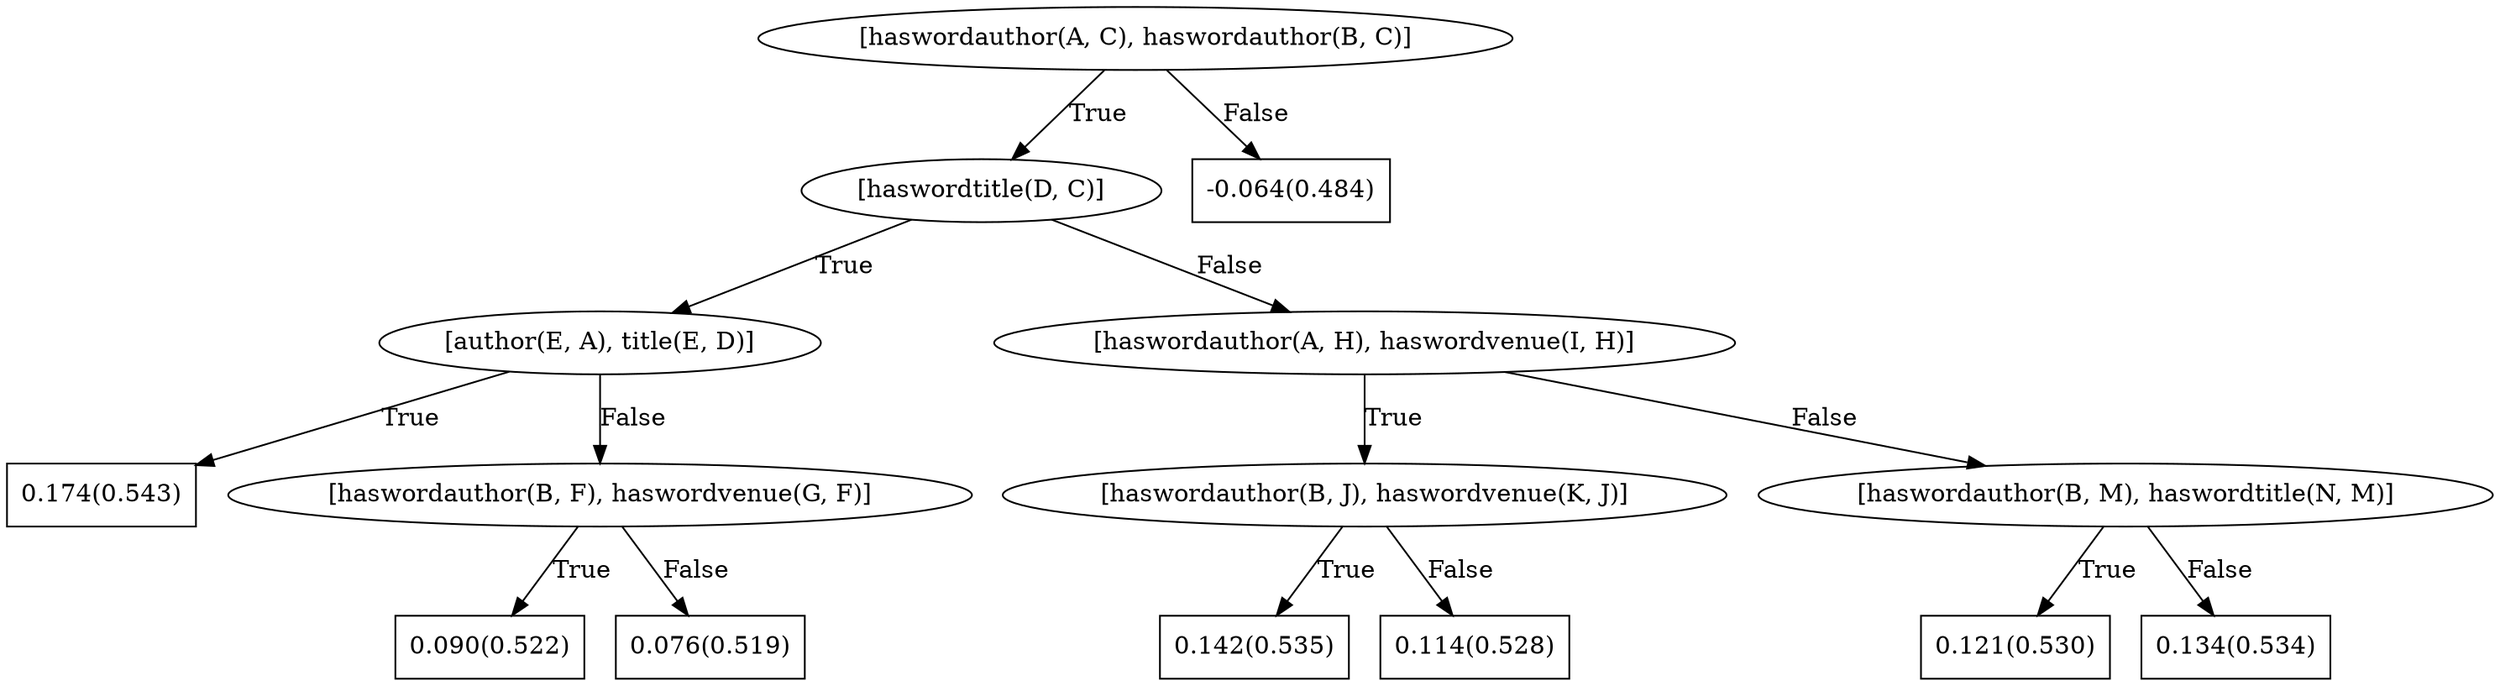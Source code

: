 digraph G{ 
1[label = "[haswordauthor(A, C), haswordauthor(B, C)]"];
1 -> 2[label="True"];
1 -> 3[label="False"];
2[label = "[haswordtitle(D, C)]"];
2 -> 4[label="True"];
2 -> 5[label="False"];
4[label = "[author(E, A), title(E, D)]"];
4 -> 6[label="True"];
4 -> 7[label="False"];
6[shape = box,label = "0.174(0.543)"];
7[label = "[haswordauthor(B, F), haswordvenue(G, F)]"];
7 -> 8[label="True"];
7 -> 9[label="False"];
8[shape = box,label = "0.090(0.522)"];
9[shape = box,label = "0.076(0.519)"];
5[label = "[haswordauthor(A, H), haswordvenue(I, H)]"];
5 -> 10[label="True"];
5 -> 11[label="False"];
10[label = "[haswordauthor(B, J), haswordvenue(K, J)]"];
10 -> 12[label="True"];
10 -> 13[label="False"];
12[shape = box,label = "0.142(0.535)"];
13[shape = box,label = "0.114(0.528)"];
11[label = "[haswordauthor(B, M), haswordtitle(N, M)]"];
11 -> 14[label="True"];
11 -> 15[label="False"];
14[shape = box,label = "0.121(0.530)"];
15[shape = box,label = "0.134(0.534)"];
3[shape = box,label = "-0.064(0.484)"];
}
